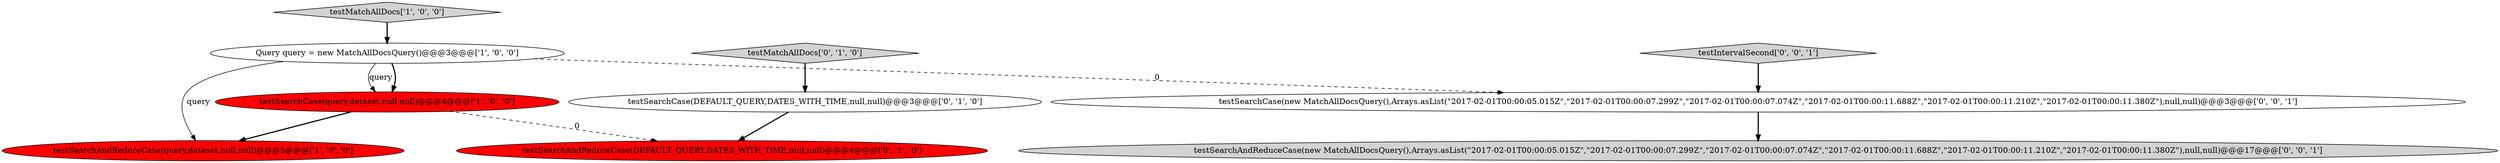 digraph {
2 [style = filled, label = "testSearchAndReduceCase(query,dataset,null,null)@@@5@@@['1', '0', '0']", fillcolor = red, shape = ellipse image = "AAA1AAABBB1BBB"];
5 [style = filled, label = "testSearchAndReduceCase(DEFAULT_QUERY,DATES_WITH_TIME,null,null)@@@4@@@['0', '1', '0']", fillcolor = red, shape = ellipse image = "AAA1AAABBB2BBB"];
8 [style = filled, label = "testSearchCase(new MatchAllDocsQuery(),Arrays.asList(\"2017-02-01T00:00:05.015Z\",\"2017-02-01T00:00:07.299Z\",\"2017-02-01T00:00:07.074Z\",\"2017-02-01T00:00:11.688Z\",\"2017-02-01T00:00:11.210Z\",\"2017-02-01T00:00:11.380Z\"),null,null)@@@3@@@['0', '0', '1']", fillcolor = white, shape = ellipse image = "AAA0AAABBB3BBB"];
3 [style = filled, label = "testMatchAllDocs['1', '0', '0']", fillcolor = lightgray, shape = diamond image = "AAA0AAABBB1BBB"];
9 [style = filled, label = "testIntervalSecond['0', '0', '1']", fillcolor = lightgray, shape = diamond image = "AAA0AAABBB3BBB"];
6 [style = filled, label = "testMatchAllDocs['0', '1', '0']", fillcolor = lightgray, shape = diamond image = "AAA0AAABBB2BBB"];
1 [style = filled, label = "Query query = new MatchAllDocsQuery()@@@3@@@['1', '0', '0']", fillcolor = white, shape = ellipse image = "AAA0AAABBB1BBB"];
7 [style = filled, label = "testSearchAndReduceCase(new MatchAllDocsQuery(),Arrays.asList(\"2017-02-01T00:00:05.015Z\",\"2017-02-01T00:00:07.299Z\",\"2017-02-01T00:00:07.074Z\",\"2017-02-01T00:00:11.688Z\",\"2017-02-01T00:00:11.210Z\",\"2017-02-01T00:00:11.380Z\"),null,null)@@@17@@@['0', '0', '1']", fillcolor = lightgray, shape = ellipse image = "AAA0AAABBB3BBB"];
0 [style = filled, label = "testSearchCase(query,dataset,null,null)@@@4@@@['1', '0', '0']", fillcolor = red, shape = ellipse image = "AAA1AAABBB1BBB"];
4 [style = filled, label = "testSearchCase(DEFAULT_QUERY,DATES_WITH_TIME,null,null)@@@3@@@['0', '1', '0']", fillcolor = white, shape = ellipse image = "AAA0AAABBB2BBB"];
6->4 [style = bold, label=""];
1->8 [style = dashed, label="0"];
1->0 [style = bold, label=""];
3->1 [style = bold, label=""];
0->5 [style = dashed, label="0"];
9->8 [style = bold, label=""];
4->5 [style = bold, label=""];
1->0 [style = solid, label="query"];
1->2 [style = solid, label="query"];
8->7 [style = bold, label=""];
0->2 [style = bold, label=""];
}
